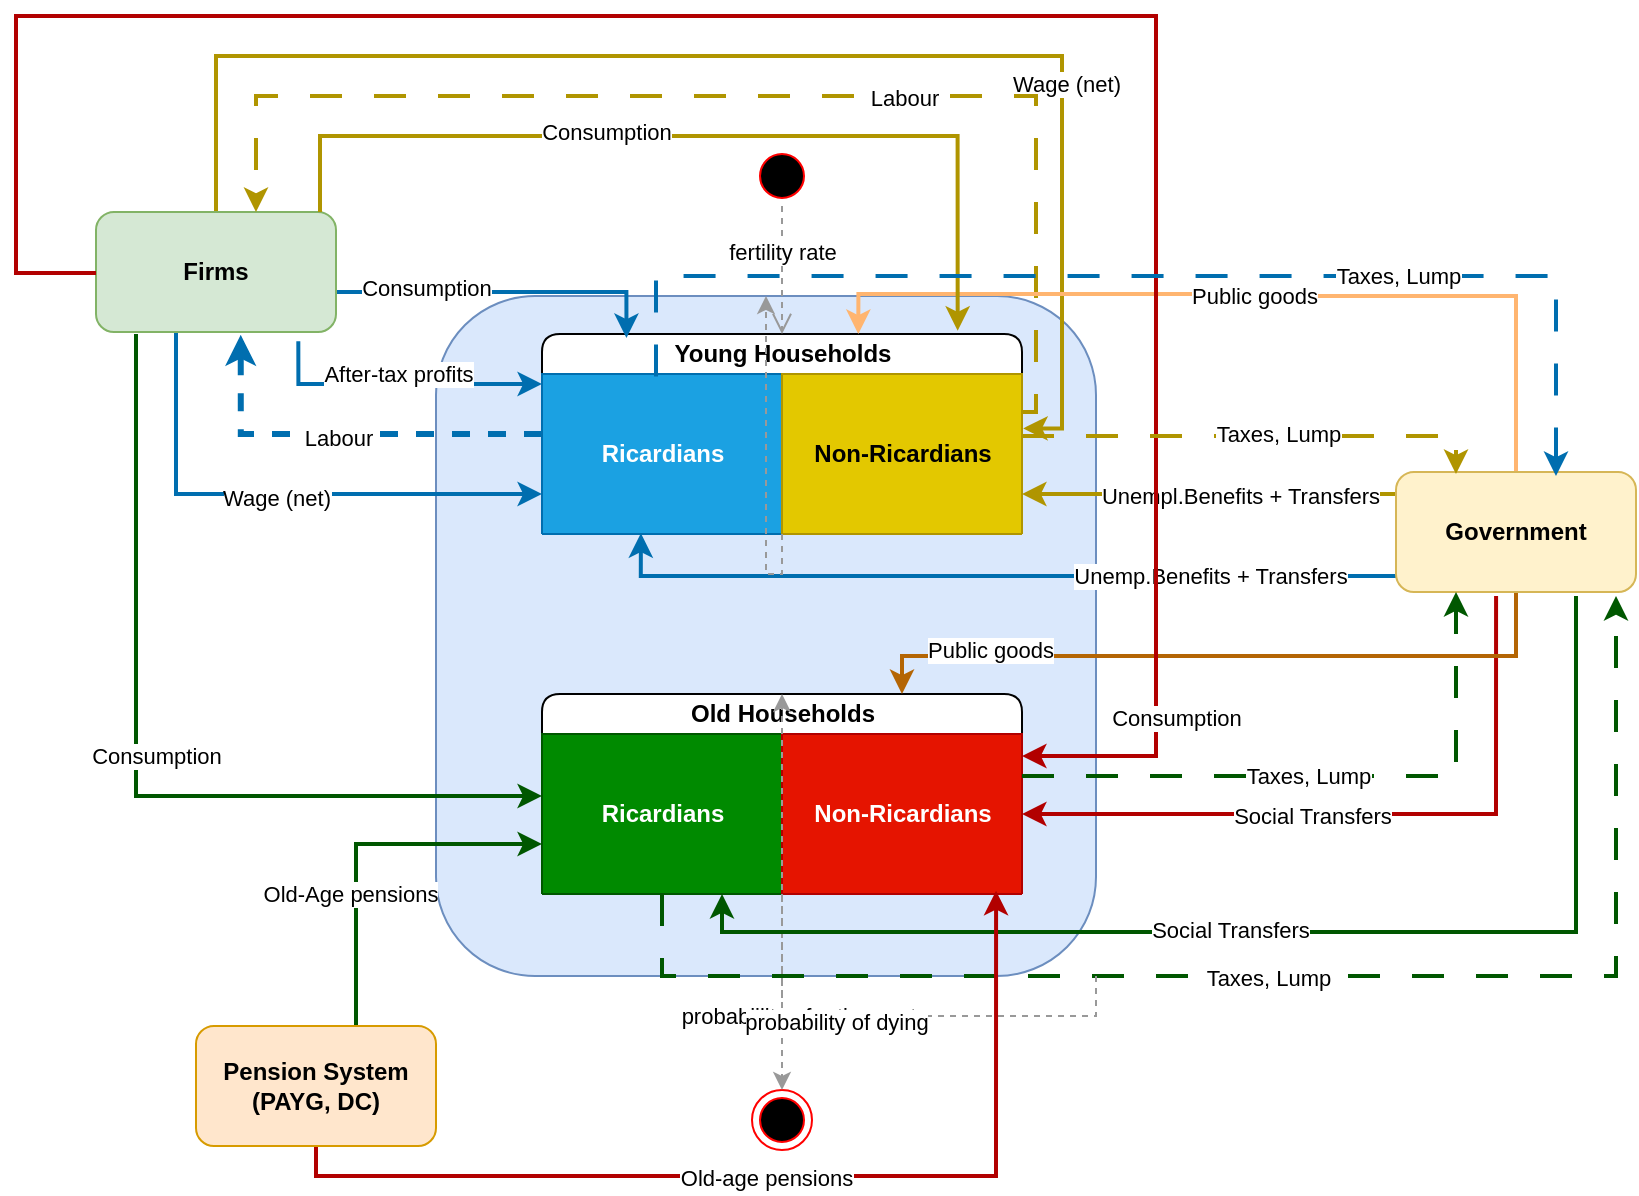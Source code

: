 <mxfile version="21.5.0" type="github">
  <diagram name="Page-1" id="tMCMHhbmJrTcd6gPD3CS">
    <mxGraphModel dx="1050" dy="485" grid="1" gridSize="10" guides="1" tooltips="1" connect="1" arrows="1" fold="1" page="1" pageScale="1" pageWidth="1100" pageHeight="850" math="0" shadow="0">
      <root>
        <mxCell id="0" />
        <mxCell id="1" parent="0" />
        <mxCell id="l6MMD0Yv1ODMxs29prFl-79" value="" style="rounded=1;whiteSpace=wrap;html=1;fillColor=#dae8fc;strokeColor=#6c8ebf;" vertex="1" parent="1">
          <mxGeometry x="230" y="160" width="330" height="340" as="geometry" />
        </mxCell>
        <mxCell id="l6MMD0Yv1ODMxs29prFl-26" style="edgeStyle=orthogonalEdgeStyle;rounded=0;orthogonalLoop=1;jettySize=auto;html=1;entryX=0.603;entryY=1.023;entryDx=0;entryDy=0;entryPerimeter=0;fillColor=#1ba1e2;strokeColor=#006EAF;strokeWidth=3;dashed=1;" edge="1" parent="1" source="l6MMD0Yv1ODMxs29prFl-10" target="l6MMD0Yv1ODMxs29prFl-23">
          <mxGeometry relative="1" as="geometry" />
        </mxCell>
        <mxCell id="l6MMD0Yv1ODMxs29prFl-27" value="Labour" style="edgeLabel;html=1;align=center;verticalAlign=middle;resizable=0;points=[];" vertex="1" connectable="0" parent="l6MMD0Yv1ODMxs29prFl-26">
          <mxGeometry x="0.021" y="2" relative="1" as="geometry">
            <mxPoint as="offset" />
          </mxGeometry>
        </mxCell>
        <mxCell id="l6MMD0Yv1ODMxs29prFl-10" value="Young Households" style="swimlane;childLayout=stackLayout;resizeParent=1;resizeParentMax=0;startSize=20;html=1;rounded=1;swimlaneLine=0;" vertex="1" parent="1">
          <mxGeometry x="283" y="179" width="240" height="100" as="geometry" />
        </mxCell>
        <mxCell id="l6MMD0Yv1ODMxs29prFl-11" value="Ricardians" style="swimlane;startSize=230;html=1;rounded=1;glass=0;shadow=0;fillColor=#1ba1e2;strokeColor=#006EAF;fontColor=#ffffff;" vertex="1" parent="l6MMD0Yv1ODMxs29prFl-10">
          <mxGeometry y="20" width="120" height="80" as="geometry" />
        </mxCell>
        <mxCell id="l6MMD0Yv1ODMxs29prFl-12" value="Non-Ricardians" style="swimlane;startSize=230;html=1;rounded=1;fillColor=#e3c800;fontColor=#000000;strokeColor=#B09500;" vertex="1" parent="l6MMD0Yv1ODMxs29prFl-10">
          <mxGeometry x="120" y="20" width="120" height="80" as="geometry" />
        </mxCell>
        <mxCell id="l6MMD0Yv1ODMxs29prFl-14" value="Old Households" style="swimlane;childLayout=stackLayout;resizeParent=1;resizeParentMax=0;startSize=20;html=1;rounded=1;swimlaneLine=0;" vertex="1" parent="1">
          <mxGeometry x="283" y="359" width="240" height="100" as="geometry" />
        </mxCell>
        <mxCell id="l6MMD0Yv1ODMxs29prFl-68" style="edgeStyle=orthogonalEdgeStyle;rounded=0;orthogonalLoop=1;jettySize=auto;html=1;fillColor=#008a00;strokeColor=#005700;strokeWidth=2;dashed=1;dashPattern=8 8;" edge="1" parent="l6MMD0Yv1ODMxs29prFl-14" source="l6MMD0Yv1ODMxs29prFl-15">
          <mxGeometry relative="1" as="geometry">
            <mxPoint x="537" y="-49" as="targetPoint" />
            <Array as="points">
              <mxPoint x="60" y="141" />
              <mxPoint x="537" y="141" />
            </Array>
          </mxGeometry>
        </mxCell>
        <mxCell id="l6MMD0Yv1ODMxs29prFl-69" value="Taxes, Lump" style="edgeLabel;html=1;align=center;verticalAlign=middle;resizable=0;points=[];" vertex="1" connectable="0" parent="l6MMD0Yv1ODMxs29prFl-68">
          <mxGeometry x="-0.03" y="-1" relative="1" as="geometry">
            <mxPoint as="offset" />
          </mxGeometry>
        </mxCell>
        <mxCell id="l6MMD0Yv1ODMxs29prFl-15" value="Ricardians" style="swimlane;startSize=230;html=1;rounded=1;fillColor=#008a00;fontColor=#ffffff;strokeColor=#005700;" vertex="1" parent="l6MMD0Yv1ODMxs29prFl-14">
          <mxGeometry y="20" width="120" height="80" as="geometry" />
        </mxCell>
        <mxCell id="l6MMD0Yv1ODMxs29prFl-16" value="Non-Ricardians" style="swimlane;startSize=230;html=1;rounded=1;fillColor=#e51400;fontColor=#ffffff;strokeColor=#B20000;" vertex="1" parent="l6MMD0Yv1ODMxs29prFl-14">
          <mxGeometry x="120" y="20" width="120" height="80" as="geometry" />
        </mxCell>
        <mxCell id="l6MMD0Yv1ODMxs29prFl-18" value="" style="ellipse;html=1;shape=startState;fillColor=#000000;strokeColor=#ff0000;" vertex="1" parent="1">
          <mxGeometry x="388" y="85" width="30" height="30" as="geometry" />
        </mxCell>
        <mxCell id="l6MMD0Yv1ODMxs29prFl-19" value="fertility rate" style="edgeStyle=orthogonalEdgeStyle;html=1;verticalAlign=bottom;endArrow=open;endSize=8;strokeColor=#999999;rounded=0;entryX=0.5;entryY=0;entryDx=0;entryDy=0;exitX=0.5;exitY=1;exitDx=0;exitDy=0;fillColor=#bac8d3;dashed=1;" edge="1" source="l6MMD0Yv1ODMxs29prFl-18" parent="1" target="l6MMD0Yv1ODMxs29prFl-10">
          <mxGeometry relative="1" as="geometry">
            <mxPoint x="403" y="169" as="targetPoint" />
            <mxPoint x="403" y="148" as="sourcePoint" />
          </mxGeometry>
        </mxCell>
        <mxCell id="l6MMD0Yv1ODMxs29prFl-20" value="probabiility of retirement" style="edgeStyle=orthogonalEdgeStyle;rounded=0;orthogonalLoop=1;jettySize=auto;html=1;exitX=1;exitY=1;exitDx=0;exitDy=0;entryX=0.5;entryY=0;entryDx=0;entryDy=0;strokeColor=#999999;fillColor=#bac8d3;dashed=1;" edge="1" parent="1" source="l6MMD0Yv1ODMxs29prFl-79" target="l6MMD0Yv1ODMxs29prFl-14">
          <mxGeometry relative="1" as="geometry" />
        </mxCell>
        <mxCell id="l6MMD0Yv1ODMxs29prFl-21" value="" style="ellipse;html=1;shape=endState;fillColor=#000000;strokeColor=#ff0000;" vertex="1" parent="1">
          <mxGeometry x="388" y="557" width="30" height="30" as="geometry" />
        </mxCell>
        <mxCell id="l6MMD0Yv1ODMxs29prFl-22" value="probability of dying" style="edgeStyle=orthogonalEdgeStyle;rounded=0;orthogonalLoop=1;jettySize=auto;html=1;exitX=1;exitY=1;exitDx=0;exitDy=0;strokeColor=#999999;entryX=0.5;entryY=0;entryDx=0;entryDy=0;fillColor=#bac8d3;dashed=1;" edge="1" parent="1" source="l6MMD0Yv1ODMxs29prFl-15" target="l6MMD0Yv1ODMxs29prFl-21">
          <mxGeometry x="0.291" y="27" relative="1" as="geometry">
            <mxPoint x="403" y="489" as="targetPoint" />
            <mxPoint as="offset" />
          </mxGeometry>
        </mxCell>
        <mxCell id="l6MMD0Yv1ODMxs29prFl-24" style="edgeStyle=orthogonalEdgeStyle;rounded=0;orthogonalLoop=1;jettySize=auto;html=1;entryX=0;entryY=0.75;entryDx=0;entryDy=0;fillColor=#1ba1e2;strokeColor=#006EAF;strokeWidth=2;" edge="1" parent="1" source="l6MMD0Yv1ODMxs29prFl-23" target="l6MMD0Yv1ODMxs29prFl-11">
          <mxGeometry relative="1" as="geometry">
            <Array as="points">
              <mxPoint x="100" y="259" />
            </Array>
          </mxGeometry>
        </mxCell>
        <mxCell id="l6MMD0Yv1ODMxs29prFl-25" value="Wage (net)" style="edgeLabel;html=1;align=center;verticalAlign=middle;resizable=0;points=[];" vertex="1" connectable="0" parent="l6MMD0Yv1ODMxs29prFl-24">
          <mxGeometry x="-0.13" y="-2" relative="1" as="geometry">
            <mxPoint x="16" as="offset" />
          </mxGeometry>
        </mxCell>
        <mxCell id="l6MMD0Yv1ODMxs29prFl-29" style="edgeStyle=orthogonalEdgeStyle;rounded=0;orthogonalLoop=1;jettySize=auto;html=1;entryX=1.005;entryY=0.34;entryDx=0;entryDy=0;entryPerimeter=0;fillColor=#e3c800;strokeColor=#B09500;strokeWidth=2;" edge="1" parent="1" source="l6MMD0Yv1ODMxs29prFl-23" target="l6MMD0Yv1ODMxs29prFl-12">
          <mxGeometry relative="1" as="geometry">
            <Array as="points">
              <mxPoint x="120" y="40" />
              <mxPoint x="543" y="40" />
              <mxPoint x="543" y="226" />
            </Array>
          </mxGeometry>
        </mxCell>
        <mxCell id="l6MMD0Yv1ODMxs29prFl-36" value="Wage (net)" style="edgeLabel;html=1;align=center;verticalAlign=middle;resizable=0;points=[];" vertex="1" connectable="0" parent="l6MMD0Yv1ODMxs29prFl-29">
          <mxGeometry x="0.458" y="2" relative="1" as="geometry">
            <mxPoint as="offset" />
          </mxGeometry>
        </mxCell>
        <mxCell id="l6MMD0Yv1ODMxs29prFl-33" style="edgeStyle=orthogonalEdgeStyle;rounded=0;orthogonalLoop=1;jettySize=auto;html=1;entryX=0;entryY=0.25;entryDx=0;entryDy=0;exitX=0.843;exitY=1.077;exitDx=0;exitDy=0;exitPerimeter=0;fillColor=#1ba1e2;strokeColor=#006EAF;strokeWidth=2;" edge="1" parent="1" source="l6MMD0Yv1ODMxs29prFl-23" target="l6MMD0Yv1ODMxs29prFl-10">
          <mxGeometry relative="1" as="geometry">
            <Array as="points">
              <mxPoint x="161" y="204" />
            </Array>
          </mxGeometry>
        </mxCell>
        <mxCell id="l6MMD0Yv1ODMxs29prFl-34" value="After-tax profits" style="edgeLabel;html=1;align=center;verticalAlign=middle;resizable=0;points=[];" vertex="1" connectable="0" parent="l6MMD0Yv1ODMxs29prFl-33">
          <mxGeometry x="-0.239" y="-2" relative="1" as="geometry">
            <mxPoint x="16" y="-7" as="offset" />
          </mxGeometry>
        </mxCell>
        <mxCell id="l6MMD0Yv1ODMxs29prFl-37" style="edgeStyle=orthogonalEdgeStyle;rounded=0;orthogonalLoop=1;jettySize=auto;html=1;entryX=0.176;entryY=0.02;entryDx=0;entryDy=0;entryPerimeter=0;fillColor=#1ba1e2;strokeColor=#006EAF;strokeWidth=2;" edge="1" parent="1" source="l6MMD0Yv1ODMxs29prFl-23" target="l6MMD0Yv1ODMxs29prFl-10">
          <mxGeometry relative="1" as="geometry">
            <Array as="points">
              <mxPoint x="325" y="158" />
            </Array>
          </mxGeometry>
        </mxCell>
        <mxCell id="l6MMD0Yv1ODMxs29prFl-38" value="Consumption" style="edgeLabel;html=1;align=center;verticalAlign=middle;resizable=0;points=[];" vertex="1" connectable="0" parent="l6MMD0Yv1ODMxs29prFl-37">
          <mxGeometry x="-0.464" y="2" relative="1" as="geometry">
            <mxPoint as="offset" />
          </mxGeometry>
        </mxCell>
        <mxCell id="l6MMD0Yv1ODMxs29prFl-23" value="Firms" style="rounded=1;whiteSpace=wrap;html=1;fillColor=#d5e8d4;strokeColor=#82b366;fontStyle=1" vertex="1" parent="1">
          <mxGeometry x="60" y="118" width="120" height="60" as="geometry" />
        </mxCell>
        <mxCell id="l6MMD0Yv1ODMxs29prFl-32" style="edgeStyle=orthogonalEdgeStyle;rounded=0;orthogonalLoop=1;jettySize=auto;html=1;fillColor=#e3c800;strokeColor=#B09500;strokeWidth=2;dashed=1;dashPattern=8 8;" edge="1" parent="1" source="l6MMD0Yv1ODMxs29prFl-12" target="l6MMD0Yv1ODMxs29prFl-23">
          <mxGeometry relative="1" as="geometry">
            <Array as="points">
              <mxPoint x="530" y="218" />
              <mxPoint x="530" y="60" />
              <mxPoint x="140" y="60" />
            </Array>
          </mxGeometry>
        </mxCell>
        <mxCell id="l6MMD0Yv1ODMxs29prFl-35" value="Labour" style="edgeLabel;html=1;align=center;verticalAlign=middle;resizable=0;points=[];" vertex="1" connectable="0" parent="l6MMD0Yv1ODMxs29prFl-32">
          <mxGeometry x="-0.247" y="1" relative="1" as="geometry">
            <mxPoint as="offset" />
          </mxGeometry>
        </mxCell>
        <mxCell id="l6MMD0Yv1ODMxs29prFl-53" style="edgeStyle=orthogonalEdgeStyle;rounded=0;orthogonalLoop=1;jettySize=auto;html=1;entryX=1;entryY=0.75;entryDx=0;entryDy=0;fillColor=#e3c800;strokeColor=#B09500;strokeWidth=2;" edge="1" parent="1" source="l6MMD0Yv1ODMxs29prFl-41" target="l6MMD0Yv1ODMxs29prFl-12">
          <mxGeometry relative="1" as="geometry">
            <Array as="points">
              <mxPoint x="650" y="259" />
              <mxPoint x="650" y="259" />
            </Array>
          </mxGeometry>
        </mxCell>
        <mxCell id="l6MMD0Yv1ODMxs29prFl-56" value="Unempl.Benefits + Transfers" style="edgeLabel;html=1;align=center;verticalAlign=middle;resizable=0;points=[];" vertex="1" connectable="0" parent="l6MMD0Yv1ODMxs29prFl-53">
          <mxGeometry x="-0.195" y="1" relative="1" as="geometry">
            <mxPoint x="-3" as="offset" />
          </mxGeometry>
        </mxCell>
        <mxCell id="l6MMD0Yv1ODMxs29prFl-54" style="edgeStyle=orthogonalEdgeStyle;rounded=0;orthogonalLoop=1;jettySize=auto;html=1;entryX=0.412;entryY=0.995;entryDx=0;entryDy=0;entryPerimeter=0;fillColor=#1ba1e2;strokeColor=#006EAF;strokeWidth=2;" edge="1" parent="1" source="l6MMD0Yv1ODMxs29prFl-41" target="l6MMD0Yv1ODMxs29prFl-11">
          <mxGeometry relative="1" as="geometry">
            <mxPoint x="330" y="288" as="targetPoint" />
            <Array as="points">
              <mxPoint x="332" y="300" />
            </Array>
          </mxGeometry>
        </mxCell>
        <mxCell id="l6MMD0Yv1ODMxs29prFl-55" value="Unemp.Benefits + Transfers" style="edgeLabel;html=1;align=center;verticalAlign=middle;resizable=0;points=[];" vertex="1" connectable="0" parent="l6MMD0Yv1ODMxs29prFl-54">
          <mxGeometry x="-0.793" relative="1" as="geometry">
            <mxPoint x="-52" as="offset" />
          </mxGeometry>
        </mxCell>
        <mxCell id="l6MMD0Yv1ODMxs29prFl-57" style="edgeStyle=orthogonalEdgeStyle;rounded=0;orthogonalLoop=1;jettySize=auto;html=1;entryX=1;entryY=0.5;entryDx=0;entryDy=0;exitX=0.417;exitY=1.033;exitDx=0;exitDy=0;exitPerimeter=0;fillColor=#e51400;strokeColor=#B20000;strokeWidth=2;" edge="1" parent="1" source="l6MMD0Yv1ODMxs29prFl-41" target="l6MMD0Yv1ODMxs29prFl-16">
          <mxGeometry relative="1" as="geometry">
            <mxPoint x="760" y="338" as="sourcePoint" />
            <Array as="points">
              <mxPoint x="760" y="419" />
            </Array>
          </mxGeometry>
        </mxCell>
        <mxCell id="l6MMD0Yv1ODMxs29prFl-58" value="Social Transfers" style="edgeLabel;html=1;align=center;verticalAlign=middle;resizable=0;points=[];" vertex="1" connectable="0" parent="l6MMD0Yv1ODMxs29prFl-57">
          <mxGeometry x="0.164" y="1" relative="1" as="geometry">
            <mxPoint as="offset" />
          </mxGeometry>
        </mxCell>
        <mxCell id="l6MMD0Yv1ODMxs29prFl-59" style="edgeStyle=orthogonalEdgeStyle;rounded=0;orthogonalLoop=1;jettySize=auto;html=1;entryX=0.75;entryY=1;entryDx=0;entryDy=0;fillColor=#008a00;strokeColor=#005700;strokeWidth=2;" edge="1" parent="1" target="l6MMD0Yv1ODMxs29prFl-15">
          <mxGeometry relative="1" as="geometry">
            <mxPoint x="800" y="310" as="sourcePoint" />
            <mxPoint x="440" y="458" as="targetPoint" />
            <Array as="points">
              <mxPoint x="800" y="478" />
              <mxPoint x="373" y="478" />
            </Array>
          </mxGeometry>
        </mxCell>
        <mxCell id="l6MMD0Yv1ODMxs29prFl-60" value="Social Transfers" style="edgeLabel;html=1;align=center;verticalAlign=middle;resizable=0;points=[];" vertex="1" connectable="0" parent="l6MMD0Yv1ODMxs29prFl-59">
          <mxGeometry x="0.112" y="3" relative="1" as="geometry">
            <mxPoint y="-4" as="offset" />
          </mxGeometry>
        </mxCell>
        <mxCell id="l6MMD0Yv1ODMxs29prFl-76" value="Public goods" style="edgeStyle=orthogonalEdgeStyle;rounded=0;orthogonalLoop=1;jettySize=auto;html=1;entryX=0.659;entryY=0;entryDx=0;entryDy=0;entryPerimeter=0;fillColor=#fad7ac;strokeColor=#FFB570;strokeWidth=2;" edge="1" parent="1" source="l6MMD0Yv1ODMxs29prFl-41" target="l6MMD0Yv1ODMxs29prFl-10">
          <mxGeometry relative="1" as="geometry">
            <Array as="points">
              <mxPoint x="770" y="160" />
              <mxPoint x="617" y="160" />
              <mxPoint x="617" y="159" />
              <mxPoint x="441" y="159" />
            </Array>
          </mxGeometry>
        </mxCell>
        <mxCell id="l6MMD0Yv1ODMxs29prFl-77" style="edgeStyle=orthogonalEdgeStyle;rounded=0;orthogonalLoop=1;jettySize=auto;html=1;entryX=0.75;entryY=0;entryDx=0;entryDy=0;fillColor=#fad7ac;strokeColor=#B46504;strokeWidth=2;" edge="1" parent="1" source="l6MMD0Yv1ODMxs29prFl-41" target="l6MMD0Yv1ODMxs29prFl-14">
          <mxGeometry relative="1" as="geometry">
            <Array as="points">
              <mxPoint x="770" y="340" />
              <mxPoint x="463" y="340" />
            </Array>
          </mxGeometry>
        </mxCell>
        <mxCell id="l6MMD0Yv1ODMxs29prFl-78" value="Public goods" style="edgeLabel;html=1;align=center;verticalAlign=middle;resizable=0;points=[];" vertex="1" connectable="0" parent="l6MMD0Yv1ODMxs29prFl-77">
          <mxGeometry x="0.65" y="-3" relative="1" as="geometry">
            <mxPoint as="offset" />
          </mxGeometry>
        </mxCell>
        <mxCell id="l6MMD0Yv1ODMxs29prFl-41" value="Government" style="rounded=1;whiteSpace=wrap;html=1;fillColor=#fff2cc;strokeColor=#d6b656;fontStyle=1" vertex="1" parent="1">
          <mxGeometry x="710" y="248" width="120" height="60" as="geometry" />
        </mxCell>
        <mxCell id="l6MMD0Yv1ODMxs29prFl-48" style="edgeStyle=orthogonalEdgeStyle;rounded=0;orthogonalLoop=1;jettySize=auto;html=1;fillColor=#e51400;strokeColor=#B20000;strokeWidth=2;" edge="1" parent="1">
          <mxGeometry relative="1" as="geometry">
            <mxPoint x="60" y="148.5" as="sourcePoint" />
            <mxPoint x="523" y="390" as="targetPoint" />
            <Array as="points">
              <mxPoint x="20" y="149" />
              <mxPoint x="20" y="20" />
              <mxPoint x="590" y="20" />
              <mxPoint x="590" y="390" />
              <mxPoint x="523" y="390" />
            </Array>
          </mxGeometry>
        </mxCell>
        <mxCell id="l6MMD0Yv1ODMxs29prFl-49" value="Consumption" style="edgeLabel;html=1;align=center;verticalAlign=middle;resizable=0;points=[];" vertex="1" connectable="0" parent="l6MMD0Yv1ODMxs29prFl-48">
          <mxGeometry x="0.696" y="-1" relative="1" as="geometry">
            <mxPoint x="11" y="92" as="offset" />
          </mxGeometry>
        </mxCell>
        <mxCell id="l6MMD0Yv1ODMxs29prFl-50" value="Consumption" style="edgeStyle=orthogonalEdgeStyle;rounded=0;orthogonalLoop=1;jettySize=auto;html=1;entryX=0;entryY=0.75;entryDx=0;entryDy=0;fillColor=#008a00;strokeColor=#005700;strokeWidth=2;fontColor=#000000;" edge="1" parent="1">
          <mxGeometry x="-0.028" y="10" relative="1" as="geometry">
            <mxPoint x="80" y="179" as="sourcePoint" />
            <mxPoint x="283" y="410" as="targetPoint" />
            <Array as="points">
              <mxPoint x="80" y="410" />
            </Array>
            <mxPoint as="offset" />
          </mxGeometry>
        </mxCell>
        <mxCell id="l6MMD0Yv1ODMxs29prFl-51" style="edgeStyle=orthogonalEdgeStyle;rounded=0;orthogonalLoop=1;jettySize=auto;html=1;exitX=0.93;exitY=-0.003;exitDx=0;exitDy=0;entryX=0.866;entryY=-0.016;entryDx=0;entryDy=0;entryPerimeter=0;exitPerimeter=0;fillColor=#e3c800;strokeColor=#B09500;strokeWidth=2;" edge="1" parent="1" target="l6MMD0Yv1ODMxs29prFl-10">
          <mxGeometry relative="1" as="geometry">
            <mxPoint x="172" y="118" as="sourcePoint" />
            <mxPoint x="490" y="175" as="targetPoint" />
            <Array as="points">
              <mxPoint x="172" y="80" />
              <mxPoint x="491" y="80" />
            </Array>
          </mxGeometry>
        </mxCell>
        <mxCell id="l6MMD0Yv1ODMxs29prFl-52" value="Consumption" style="edgeLabel;html=1;align=center;verticalAlign=middle;resizable=0;points=[];" vertex="1" connectable="0" parent="l6MMD0Yv1ODMxs29prFl-51">
          <mxGeometry x="-0.206" y="2" relative="1" as="geometry">
            <mxPoint as="offset" />
          </mxGeometry>
        </mxCell>
        <mxCell id="l6MMD0Yv1ODMxs29prFl-61" style="edgeStyle=orthogonalEdgeStyle;rounded=0;orthogonalLoop=1;jettySize=auto;html=1;exitX=0.558;exitY=0.013;exitDx=0;exitDy=0;exitPerimeter=0;fillColor=#1ba1e2;strokeColor=#006EAF;strokeWidth=2;dashed=1;dashPattern=8 8;" edge="1" parent="1">
          <mxGeometry relative="1" as="geometry">
            <mxPoint x="340.0" y="200.22" as="sourcePoint" />
            <mxPoint x="790" y="250" as="targetPoint" />
            <Array as="points">
              <mxPoint x="340" y="150" />
              <mxPoint x="790" y="150" />
              <mxPoint x="790" y="248" />
            </Array>
          </mxGeometry>
        </mxCell>
        <mxCell id="l6MMD0Yv1ODMxs29prFl-64" value="Taxes, Lump" style="edgeLabel;html=1;align=center;verticalAlign=middle;resizable=0;points=[];" vertex="1" connectable="0" parent="l6MMD0Yv1ODMxs29prFl-61">
          <mxGeometry x="0.402" relative="1" as="geometry">
            <mxPoint as="offset" />
          </mxGeometry>
        </mxCell>
        <mxCell id="l6MMD0Yv1ODMxs29prFl-62" style="edgeStyle=orthogonalEdgeStyle;rounded=0;orthogonalLoop=1;jettySize=auto;html=1;fillColor=#e3c800;strokeColor=#B09500;strokeWidth=2;dashed=1;dashPattern=8 8;" edge="1" parent="1" source="l6MMD0Yv1ODMxs29prFl-12">
          <mxGeometry relative="1" as="geometry">
            <mxPoint x="740" y="249" as="targetPoint" />
            <Array as="points">
              <mxPoint x="740" y="230" />
              <mxPoint x="740" y="249" />
            </Array>
          </mxGeometry>
        </mxCell>
        <mxCell id="l6MMD0Yv1ODMxs29prFl-63" value="Taxes, Lump" style="edgeLabel;html=1;align=center;verticalAlign=middle;resizable=0;points=[];" vertex="1" connectable="0" parent="l6MMD0Yv1ODMxs29prFl-62">
          <mxGeometry x="0.121" y="-3" relative="1" as="geometry">
            <mxPoint x="-5" y="-4" as="offset" />
          </mxGeometry>
        </mxCell>
        <mxCell id="l6MMD0Yv1ODMxs29prFl-65" style="edgeStyle=orthogonalEdgeStyle;rounded=0;orthogonalLoop=1;jettySize=auto;html=1;entryX=0.25;entryY=1;entryDx=0;entryDy=0;fillColor=#008a00;strokeColor=#005700;dashed=1;dashPattern=8 8;strokeWidth=2;" edge="1" parent="1" source="l6MMD0Yv1ODMxs29prFl-16" target="l6MMD0Yv1ODMxs29prFl-41">
          <mxGeometry relative="1" as="geometry">
            <mxPoint x="740" y="340" as="targetPoint" />
            <Array as="points">
              <mxPoint x="740" y="400" />
            </Array>
          </mxGeometry>
        </mxCell>
        <mxCell id="l6MMD0Yv1ODMxs29prFl-66" value="Taxes, Lump" style="edgeLabel;html=1;align=center;verticalAlign=middle;resizable=0;points=[];" vertex="1" connectable="0" parent="l6MMD0Yv1ODMxs29prFl-65">
          <mxGeometry x="-0.074" relative="1" as="geometry">
            <mxPoint as="offset" />
          </mxGeometry>
        </mxCell>
        <mxCell id="l6MMD0Yv1ODMxs29prFl-72" style="edgeStyle=orthogonalEdgeStyle;rounded=0;orthogonalLoop=1;jettySize=auto;html=1;entryX=0;entryY=0.75;entryDx=0;entryDy=0;fillColor=#008a00;strokeColor=#005700;strokeWidth=2;" edge="1" parent="1" source="l6MMD0Yv1ODMxs29prFl-71" target="l6MMD0Yv1ODMxs29prFl-14">
          <mxGeometry relative="1" as="geometry">
            <Array as="points">
              <mxPoint x="190" y="434" />
            </Array>
          </mxGeometry>
        </mxCell>
        <mxCell id="l6MMD0Yv1ODMxs29prFl-74" value="Old-Age pensions" style="edgeLabel;html=1;align=center;verticalAlign=middle;resizable=0;points=[];" vertex="1" connectable="0" parent="l6MMD0Yv1ODMxs29prFl-72">
          <mxGeometry x="-0.276" y="3" relative="1" as="geometry">
            <mxPoint as="offset" />
          </mxGeometry>
        </mxCell>
        <mxCell id="l6MMD0Yv1ODMxs29prFl-73" style="edgeStyle=orthogonalEdgeStyle;rounded=0;orthogonalLoop=1;jettySize=auto;html=1;entryX=0.892;entryY=0.98;entryDx=0;entryDy=0;entryPerimeter=0;fillColor=#e51400;strokeColor=#B20000;strokeWidth=2;" edge="1" parent="1" source="l6MMD0Yv1ODMxs29prFl-71" target="l6MMD0Yv1ODMxs29prFl-16">
          <mxGeometry relative="1" as="geometry">
            <Array as="points">
              <mxPoint x="170" y="600" />
              <mxPoint x="510" y="600" />
            </Array>
          </mxGeometry>
        </mxCell>
        <mxCell id="l6MMD0Yv1ODMxs29prFl-75" value="Old-age pensions" style="edgeLabel;html=1;align=center;verticalAlign=middle;resizable=0;points=[];" vertex="1" connectable="0" parent="l6MMD0Yv1ODMxs29prFl-73">
          <mxGeometry x="-0.036" y="-1" relative="1" as="geometry">
            <mxPoint as="offset" />
          </mxGeometry>
        </mxCell>
        <mxCell id="l6MMD0Yv1ODMxs29prFl-71" value="Pension System (PAYG, DC)" style="rounded=1;whiteSpace=wrap;html=1;fillColor=#ffe6cc;strokeColor=#d79b00;fontStyle=1" vertex="1" parent="1">
          <mxGeometry x="110" y="525" width="120" height="60" as="geometry" />
        </mxCell>
        <mxCell id="l6MMD0Yv1ODMxs29prFl-81" value="" style="edgeStyle=orthogonalEdgeStyle;rounded=0;orthogonalLoop=1;jettySize=auto;html=1;exitX=1;exitY=1;exitDx=0;exitDy=0;entryX=0.5;entryY=0;entryDx=0;entryDy=0;strokeColor=#999999;fillColor=#bac8d3;dashed=1;" edge="1" parent="1" source="l6MMD0Yv1ODMxs29prFl-11" target="l6MMD0Yv1ODMxs29prFl-79">
          <mxGeometry relative="1" as="geometry">
            <mxPoint x="403" y="279" as="sourcePoint" />
            <mxPoint x="403" y="359" as="targetPoint" />
          </mxGeometry>
        </mxCell>
      </root>
    </mxGraphModel>
  </diagram>
</mxfile>
